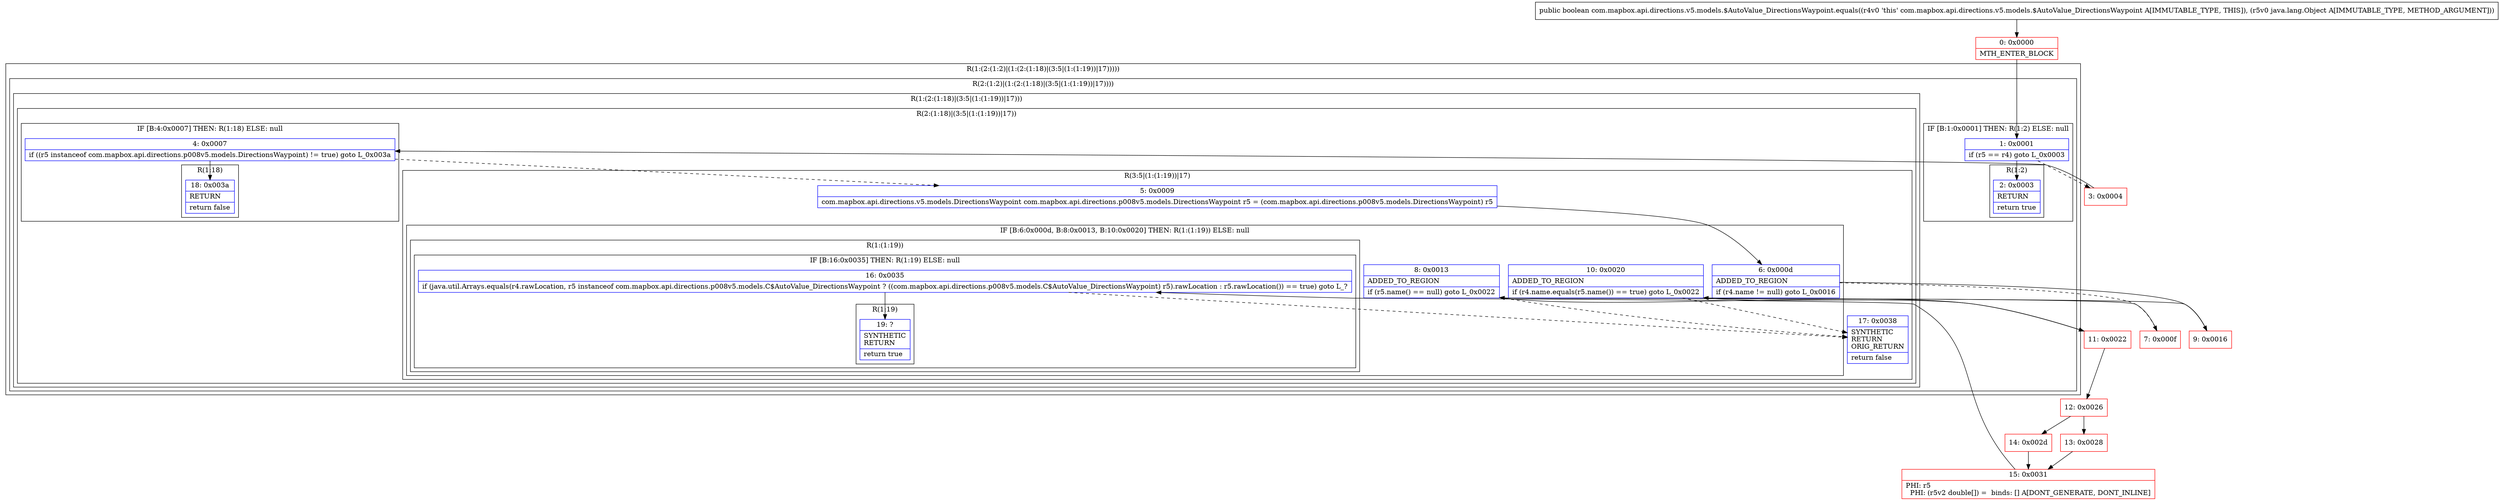 digraph "CFG forcom.mapbox.api.directions.v5.models.$AutoValue_DirectionsWaypoint.equals(Ljava\/lang\/Object;)Z" {
subgraph cluster_Region_987773746 {
label = "R(1:(2:(1:2)|(1:(2:(1:18)|(3:5|(1:(1:19))|17)))))";
node [shape=record,color=blue];
subgraph cluster_Region_575035044 {
label = "R(2:(1:2)|(1:(2:(1:18)|(3:5|(1:(1:19))|17))))";
node [shape=record,color=blue];
subgraph cluster_IfRegion_1354290939 {
label = "IF [B:1:0x0001] THEN: R(1:2) ELSE: null";
node [shape=record,color=blue];
Node_1 [shape=record,label="{1\:\ 0x0001|if (r5 == r4) goto L_0x0003\l}"];
subgraph cluster_Region_84584344 {
label = "R(1:2)";
node [shape=record,color=blue];
Node_2 [shape=record,label="{2\:\ 0x0003|RETURN\l|return true\l}"];
}
}
subgraph cluster_Region_1040725408 {
label = "R(1:(2:(1:18)|(3:5|(1:(1:19))|17)))";
node [shape=record,color=blue];
subgraph cluster_Region_778811315 {
label = "R(2:(1:18)|(3:5|(1:(1:19))|17))";
node [shape=record,color=blue];
subgraph cluster_IfRegion_955425675 {
label = "IF [B:4:0x0007] THEN: R(1:18) ELSE: null";
node [shape=record,color=blue];
Node_4 [shape=record,label="{4\:\ 0x0007|if ((r5 instanceof com.mapbox.api.directions.p008v5.models.DirectionsWaypoint) != true) goto L_0x003a\l}"];
subgraph cluster_Region_1754592618 {
label = "R(1:18)";
node [shape=record,color=blue];
Node_18 [shape=record,label="{18\:\ 0x003a|RETURN\l|return false\l}"];
}
}
subgraph cluster_Region_845556125 {
label = "R(3:5|(1:(1:19))|17)";
node [shape=record,color=blue];
Node_5 [shape=record,label="{5\:\ 0x0009|com.mapbox.api.directions.v5.models.DirectionsWaypoint com.mapbox.api.directions.p008v5.models.DirectionsWaypoint r5 = (com.mapbox.api.directions.p008v5.models.DirectionsWaypoint) r5\l}"];
subgraph cluster_IfRegion_185218700 {
label = "IF [B:6:0x000d, B:8:0x0013, B:10:0x0020] THEN: R(1:(1:19)) ELSE: null";
node [shape=record,color=blue];
Node_6 [shape=record,label="{6\:\ 0x000d|ADDED_TO_REGION\l|if (r4.name != null) goto L_0x0016\l}"];
Node_8 [shape=record,label="{8\:\ 0x0013|ADDED_TO_REGION\l|if (r5.name() == null) goto L_0x0022\l}"];
Node_10 [shape=record,label="{10\:\ 0x0020|ADDED_TO_REGION\l|if (r4.name.equals(r5.name()) == true) goto L_0x0022\l}"];
subgraph cluster_Region_391014637 {
label = "R(1:(1:19))";
node [shape=record,color=blue];
subgraph cluster_IfRegion_500118926 {
label = "IF [B:16:0x0035] THEN: R(1:19) ELSE: null";
node [shape=record,color=blue];
Node_16 [shape=record,label="{16\:\ 0x0035|if (java.util.Arrays.equals(r4.rawLocation, r5 instanceof com.mapbox.api.directions.p008v5.models.C$AutoValue_DirectionsWaypoint ? ((com.mapbox.api.directions.p008v5.models.C$AutoValue_DirectionsWaypoint) r5).rawLocation : r5.rawLocation()) == true) goto L_?\l}"];
subgraph cluster_Region_1684771736 {
label = "R(1:19)";
node [shape=record,color=blue];
Node_19 [shape=record,label="{19\:\ ?|SYNTHETIC\lRETURN\l|return true\l}"];
}
}
}
}
Node_17 [shape=record,label="{17\:\ 0x0038|SYNTHETIC\lRETURN\lORIG_RETURN\l|return false\l}"];
}
}
}
}
}
Node_0 [shape=record,color=red,label="{0\:\ 0x0000|MTH_ENTER_BLOCK\l}"];
Node_3 [shape=record,color=red,label="{3\:\ 0x0004}"];
Node_7 [shape=record,color=red,label="{7\:\ 0x000f}"];
Node_9 [shape=record,color=red,label="{9\:\ 0x0016}"];
Node_11 [shape=record,color=red,label="{11\:\ 0x0022}"];
Node_12 [shape=record,color=red,label="{12\:\ 0x0026}"];
Node_13 [shape=record,color=red,label="{13\:\ 0x0028}"];
Node_14 [shape=record,color=red,label="{14\:\ 0x002d}"];
Node_15 [shape=record,color=red,label="{15\:\ 0x0031|PHI: r5 \l  PHI: (r5v2 double[]) =  binds: [] A[DONT_GENERATE, DONT_INLINE]\l}"];
MethodNode[shape=record,label="{public boolean com.mapbox.api.directions.v5.models.$AutoValue_DirectionsWaypoint.equals((r4v0 'this' com.mapbox.api.directions.v5.models.$AutoValue_DirectionsWaypoint A[IMMUTABLE_TYPE, THIS]), (r5v0 java.lang.Object A[IMMUTABLE_TYPE, METHOD_ARGUMENT])) }"];
MethodNode -> Node_0;
Node_1 -> Node_2;
Node_1 -> Node_3[style=dashed];
Node_4 -> Node_5[style=dashed];
Node_4 -> Node_18;
Node_5 -> Node_6;
Node_6 -> Node_7[style=dashed];
Node_6 -> Node_9;
Node_8 -> Node_17[style=dashed];
Node_8 -> Node_11;
Node_10 -> Node_11;
Node_10 -> Node_17[style=dashed];
Node_16 -> Node_17[style=dashed];
Node_16 -> Node_19;
Node_0 -> Node_1;
Node_3 -> Node_4;
Node_7 -> Node_8;
Node_9 -> Node_10;
Node_11 -> Node_12;
Node_12 -> Node_13;
Node_12 -> Node_14;
Node_13 -> Node_15;
Node_14 -> Node_15;
Node_15 -> Node_16;
}

